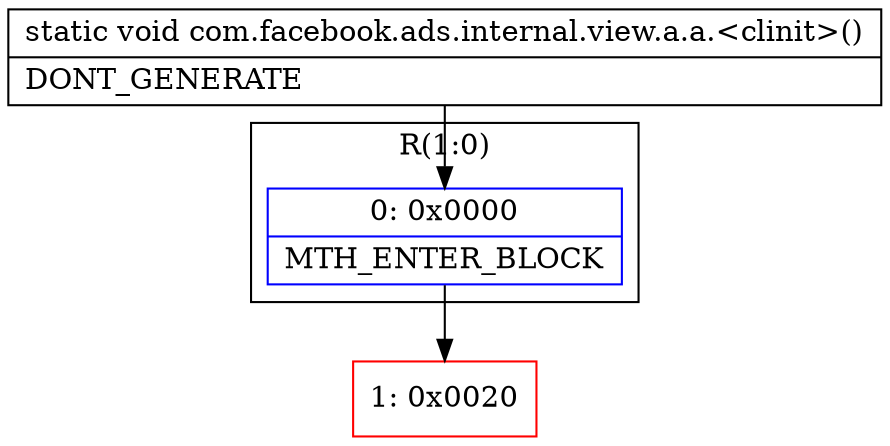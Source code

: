 digraph "CFG forcom.facebook.ads.internal.view.a.a.\<clinit\>()V" {
subgraph cluster_Region_144960823 {
label = "R(1:0)";
node [shape=record,color=blue];
Node_0 [shape=record,label="{0\:\ 0x0000|MTH_ENTER_BLOCK\l}"];
}
Node_1 [shape=record,color=red,label="{1\:\ 0x0020}"];
MethodNode[shape=record,label="{static void com.facebook.ads.internal.view.a.a.\<clinit\>()  | DONT_GENERATE\l}"];
MethodNode -> Node_0;
Node_0 -> Node_1;
}

